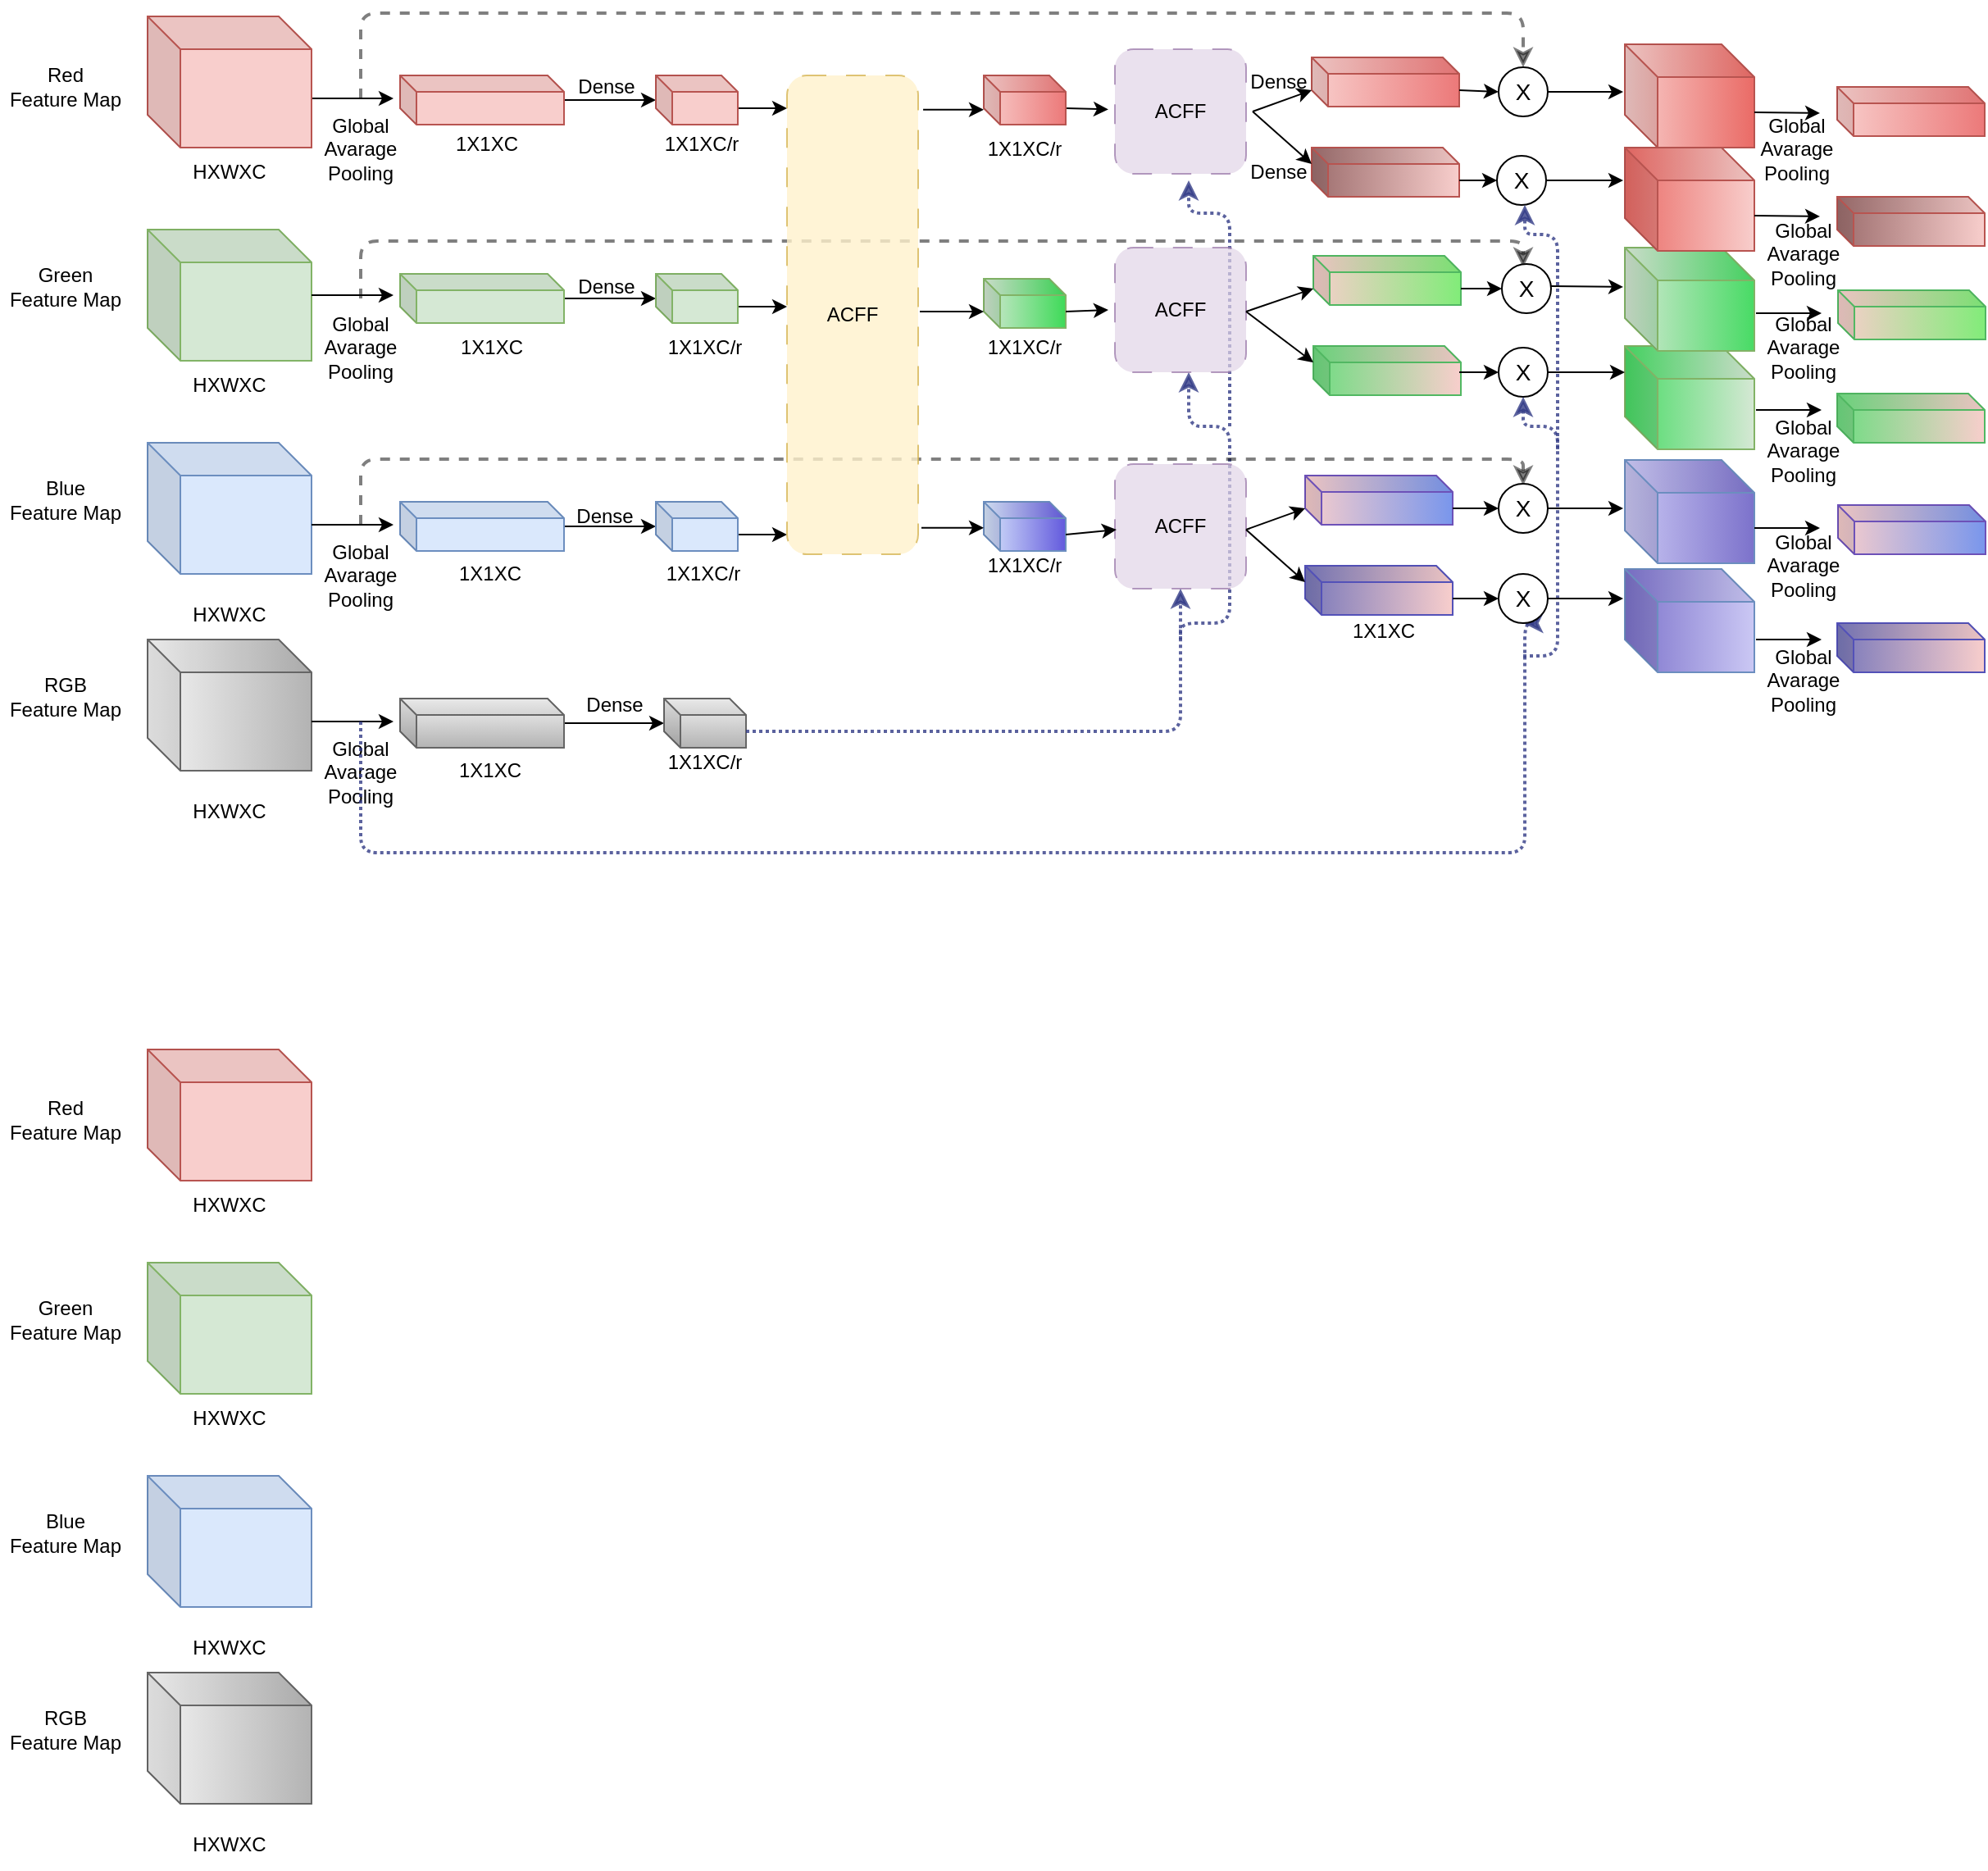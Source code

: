 <mxfile version="21.0.8" type="github">
  <diagram name="第 1 页" id="zd1IdeoFLhocnZNeY3mb">
    <mxGraphModel dx="1444" dy="772" grid="1" gridSize="10" guides="1" tooltips="1" connect="1" arrows="1" fold="1" page="1" pageScale="1" pageWidth="827" pageHeight="1169" math="0" shadow="0">
      <root>
        <mxCell id="0" />
        <mxCell id="1" parent="0" />
        <mxCell id="-HG8dhcyZj5N5Cw7C6Wl-196" value="" style="shape=cube;whiteSpace=wrap;html=1;boundedLbl=1;backgroundOutline=1;darkOpacity=0.05;darkOpacity2=0.1;fillColor=#cbc8f4;strokeColor=#6c8ebf;gradientDirection=west;gradientColor=#7c72cb;" parent="1" vertex="1">
          <mxGeometry x="1021" y="937" width="79" height="63" as="geometry" />
        </mxCell>
        <mxCell id="-HG8dhcyZj5N5Cw7C6Wl-195" value="" style="shape=cube;whiteSpace=wrap;html=1;boundedLbl=1;backgroundOutline=1;darkOpacity=0.05;darkOpacity2=0.1;fillColor=#d5e8d4;strokeColor=#82b366;gradientDirection=west;gradientColor=#48db65;" parent="1" vertex="1">
          <mxGeometry x="1021" y="801" width="79" height="63" as="geometry" />
        </mxCell>
        <mxCell id="-HG8dhcyZj5N5Cw7C6Wl-172" style="edgeStyle=orthogonalEdgeStyle;rounded=1;orthogonalLoop=1;jettySize=auto;html=1;elbow=vertical;endSize=6;strokeWidth=2;opacity=80;strokeColor=#323b86;entryX=0.5;entryY=1;entryDx=0;entryDy=0;dashed=1;dashPattern=1 1;" parent="1" edge="1">
          <mxGeometry relative="1" as="geometry">
            <mxPoint x="755" y="817" as="targetPoint" />
            <mxPoint x="750" y="980" as="sourcePoint" />
            <Array as="points">
              <mxPoint x="750" y="970" />
              <mxPoint x="780" y="970" />
              <mxPoint x="780" y="850" />
              <mxPoint x="755" y="850" />
            </Array>
          </mxGeometry>
        </mxCell>
        <mxCell id="-HG8dhcyZj5N5Cw7C6Wl-174" style="edgeStyle=orthogonalEdgeStyle;rounded=1;orthogonalLoop=1;jettySize=auto;html=1;elbow=vertical;endSize=6;strokeWidth=2;opacity=80;strokeColor=#323b86;dashed=1;dashPattern=1 1;" parent="1" edge="1">
          <mxGeometry relative="1" as="geometry">
            <mxPoint x="755" y="700" as="targetPoint" />
            <mxPoint x="780" y="850" as="sourcePoint" />
            <Array as="points">
              <mxPoint x="780" y="720" />
              <mxPoint x="755" y="720" />
            </Array>
          </mxGeometry>
        </mxCell>
        <mxCell id="-HG8dhcyZj5N5Cw7C6Wl-157" style="edgeStyle=orthogonalEdgeStyle;rounded=1;orthogonalLoop=1;jettySize=auto;html=1;elbow=vertical;entryX=0.5;entryY=0;entryDx=0;entryDy=0;dashed=1;endSize=6;strokeWidth=2;opacity=50;" parent="1" edge="1">
          <mxGeometry relative="1" as="geometry">
            <mxPoint x="959" y="886" as="targetPoint" />
            <mxPoint x="250" y="910" as="sourcePoint" />
            <Array as="points">
              <mxPoint x="250" y="870" />
              <mxPoint x="959" y="870" />
            </Array>
          </mxGeometry>
        </mxCell>
        <mxCell id="-HG8dhcyZj5N5Cw7C6Wl-156" style="edgeStyle=orthogonalEdgeStyle;rounded=1;orthogonalLoop=1;jettySize=auto;html=1;elbow=vertical;entryX=0.5;entryY=0;entryDx=0;entryDy=0;dashed=1;endSize=6;strokeWidth=2;opacity=50;" parent="1" edge="1">
          <mxGeometry relative="1" as="geometry">
            <mxPoint x="959" y="753" as="targetPoint" />
            <mxPoint x="250" y="772" as="sourcePoint" />
            <Array as="points">
              <mxPoint x="250" y="737" />
              <mxPoint x="959" y="737" />
            </Array>
          </mxGeometry>
        </mxCell>
        <mxCell id="-HG8dhcyZj5N5Cw7C6Wl-21" style="edgeStyle=orthogonalEdgeStyle;rounded=0;orthogonalLoop=1;jettySize=auto;html=1;exitX=0;exitY=0;exitDx=100;exitDy=50;exitPerimeter=0;" parent="1" source="-HG8dhcyZj5N5Cw7C6Wl-18" edge="1">
          <mxGeometry relative="1" as="geometry">
            <mxPoint x="270" y="650" as="targetPoint" />
          </mxGeometry>
        </mxCell>
        <mxCell id="-HG8dhcyZj5N5Cw7C6Wl-18" value="" style="shape=cube;whiteSpace=wrap;html=1;boundedLbl=1;backgroundOutline=1;darkOpacity=0.05;darkOpacity2=0.1;fillColor=#f8cecc;strokeColor=#b85450;" parent="1" vertex="1">
          <mxGeometry x="120" y="600" width="100" height="80" as="geometry" />
        </mxCell>
        <mxCell id="-HG8dhcyZj5N5Cw7C6Wl-19" value="" style="shape=cube;whiteSpace=wrap;html=1;boundedLbl=1;backgroundOutline=1;darkOpacity=0.05;darkOpacity2=0.1;fillColor=#d5e8d4;strokeColor=#82b366;" parent="1" vertex="1">
          <mxGeometry x="120" y="730" width="100" height="80" as="geometry" />
        </mxCell>
        <mxCell id="-HG8dhcyZj5N5Cw7C6Wl-20" value="" style="shape=cube;whiteSpace=wrap;html=1;boundedLbl=1;backgroundOutline=1;darkOpacity=0.05;darkOpacity2=0.1;fillColor=#dae8fc;strokeColor=#6c8ebf;" parent="1" vertex="1">
          <mxGeometry x="120" y="860" width="100" height="80" as="geometry" />
        </mxCell>
        <mxCell id="-HG8dhcyZj5N5Cw7C6Wl-23" style="edgeStyle=orthogonalEdgeStyle;rounded=0;orthogonalLoop=1;jettySize=auto;html=1;" parent="1" source="-HG8dhcyZj5N5Cw7C6Wl-19" edge="1">
          <mxGeometry relative="1" as="geometry">
            <mxPoint x="270" y="770" as="targetPoint" />
            <mxPoint x="230" y="660" as="sourcePoint" />
          </mxGeometry>
        </mxCell>
        <mxCell id="-HG8dhcyZj5N5Cw7C6Wl-24" style="edgeStyle=orthogonalEdgeStyle;rounded=0;orthogonalLoop=1;jettySize=auto;html=1;exitX=0;exitY=0;exitDx=100;exitDy=50;exitPerimeter=0;" parent="1" source="-HG8dhcyZj5N5Cw7C6Wl-20" edge="1">
          <mxGeometry relative="1" as="geometry">
            <mxPoint x="270" y="910" as="targetPoint" />
            <mxPoint x="230" y="780" as="sourcePoint" />
          </mxGeometry>
        </mxCell>
        <mxCell id="-HG8dhcyZj5N5Cw7C6Wl-29" value="" style="edgeStyle=orthogonalEdgeStyle;rounded=0;orthogonalLoop=1;jettySize=auto;html=1;" parent="1" source="-HG8dhcyZj5N5Cw7C6Wl-25" target="-HG8dhcyZj5N5Cw7C6Wl-28" edge="1">
          <mxGeometry relative="1" as="geometry" />
        </mxCell>
        <mxCell id="-HG8dhcyZj5N5Cw7C6Wl-25" value="" style="shape=cube;whiteSpace=wrap;html=1;boundedLbl=1;backgroundOutline=1;darkOpacity=0.05;darkOpacity2=0.1;fillColor=#f8cecc;strokeColor=#b85450;size=10;" parent="1" vertex="1">
          <mxGeometry x="274" y="636" width="100" height="30" as="geometry" />
        </mxCell>
        <mxCell id="-HG8dhcyZj5N5Cw7C6Wl-31" value="" style="edgeStyle=orthogonalEdgeStyle;rounded=0;orthogonalLoop=1;jettySize=auto;html=1;" parent="1" source="-HG8dhcyZj5N5Cw7C6Wl-26" target="-HG8dhcyZj5N5Cw7C6Wl-30" edge="1">
          <mxGeometry relative="1" as="geometry" />
        </mxCell>
        <mxCell id="-HG8dhcyZj5N5Cw7C6Wl-26" value="" style="shape=cube;whiteSpace=wrap;html=1;boundedLbl=1;backgroundOutline=1;darkOpacity=0.05;darkOpacity2=0.1;fillColor=#d5e8d4;strokeColor=#82b366;size=10;" parent="1" vertex="1">
          <mxGeometry x="274" y="757" width="100" height="30" as="geometry" />
        </mxCell>
        <mxCell id="-HG8dhcyZj5N5Cw7C6Wl-33" value="" style="edgeStyle=orthogonalEdgeStyle;rounded=0;orthogonalLoop=1;jettySize=auto;html=1;" parent="1" source="-HG8dhcyZj5N5Cw7C6Wl-27" target="-HG8dhcyZj5N5Cw7C6Wl-32" edge="1">
          <mxGeometry relative="1" as="geometry" />
        </mxCell>
        <mxCell id="-HG8dhcyZj5N5Cw7C6Wl-27" value="" style="shape=cube;whiteSpace=wrap;html=1;boundedLbl=1;backgroundOutline=1;darkOpacity=0.05;darkOpacity2=0.1;fillColor=#dae8fc;strokeColor=#6c8ebf;size=10;" parent="1" vertex="1">
          <mxGeometry x="274" y="896" width="100" height="30" as="geometry" />
        </mxCell>
        <mxCell id="-HG8dhcyZj5N5Cw7C6Wl-50" style="edgeStyle=orthogonalEdgeStyle;rounded=0;orthogonalLoop=1;jettySize=auto;html=1;exitX=0;exitY=0;exitDx=50;exitDy=20;exitPerimeter=0;" parent="1" source="-HG8dhcyZj5N5Cw7C6Wl-28" edge="1">
          <mxGeometry relative="1" as="geometry">
            <mxPoint x="510" y="656" as="targetPoint" />
          </mxGeometry>
        </mxCell>
        <mxCell id="-HG8dhcyZj5N5Cw7C6Wl-28" value="" style="shape=cube;whiteSpace=wrap;html=1;boundedLbl=1;backgroundOutline=1;darkOpacity=0.05;darkOpacity2=0.1;fillColor=#f8cecc;strokeColor=#b85450;size=10;" parent="1" vertex="1">
          <mxGeometry x="430" y="636" width="50" height="30" as="geometry" />
        </mxCell>
        <mxCell id="-HG8dhcyZj5N5Cw7C6Wl-51" style="edgeStyle=orthogonalEdgeStyle;rounded=0;orthogonalLoop=1;jettySize=auto;html=1;exitX=0;exitY=0;exitDx=50;exitDy=20;exitPerimeter=0;" parent="1" source="-HG8dhcyZj5N5Cw7C6Wl-30" edge="1">
          <mxGeometry relative="1" as="geometry">
            <mxPoint x="510" y="777" as="targetPoint" />
          </mxGeometry>
        </mxCell>
        <mxCell id="-HG8dhcyZj5N5Cw7C6Wl-30" value="" style="shape=cube;whiteSpace=wrap;html=1;boundedLbl=1;backgroundOutline=1;darkOpacity=0.05;darkOpacity2=0.1;fillColor=#d5e8d4;strokeColor=#82b366;size=10;" parent="1" vertex="1">
          <mxGeometry x="430" y="757" width="50" height="30" as="geometry" />
        </mxCell>
        <mxCell id="-HG8dhcyZj5N5Cw7C6Wl-54" style="edgeStyle=orthogonalEdgeStyle;rounded=0;orthogonalLoop=1;jettySize=auto;html=1;exitX=0;exitY=0;exitDx=50;exitDy=20;exitPerimeter=0;" parent="1" source="-HG8dhcyZj5N5Cw7C6Wl-32" edge="1">
          <mxGeometry relative="1" as="geometry">
            <mxPoint x="510" y="916" as="targetPoint" />
          </mxGeometry>
        </mxCell>
        <mxCell id="-HG8dhcyZj5N5Cw7C6Wl-32" value="" style="shape=cube;whiteSpace=wrap;html=1;boundedLbl=1;backgroundOutline=1;darkOpacity=0.05;darkOpacity2=0.1;fillColor=#dae8fc;strokeColor=#6c8ebf;size=10;" parent="1" vertex="1">
          <mxGeometry x="430" y="896" width="50" height="30" as="geometry" />
        </mxCell>
        <mxCell id="-HG8dhcyZj5N5Cw7C6Wl-34" value="Dense" style="text;strokeColor=none;align=center;fillColor=none;html=1;verticalAlign=middle;whiteSpace=wrap;rounded=0;" parent="1" vertex="1">
          <mxGeometry x="370" y="628" width="60" height="30" as="geometry" />
        </mxCell>
        <mxCell id="-HG8dhcyZj5N5Cw7C6Wl-35" value="Dense" style="text;strokeColor=none;align=center;fillColor=none;html=1;verticalAlign=middle;whiteSpace=wrap;rounded=0;" parent="1" vertex="1">
          <mxGeometry x="370" y="750" width="60" height="30" as="geometry" />
        </mxCell>
        <mxCell id="-HG8dhcyZj5N5Cw7C6Wl-36" value="Dense" style="text;strokeColor=none;align=center;fillColor=none;html=1;verticalAlign=middle;whiteSpace=wrap;rounded=0;" parent="1" vertex="1">
          <mxGeometry x="369" y="890" width="60" height="30" as="geometry" />
        </mxCell>
        <mxCell id="-HG8dhcyZj5N5Cw7C6Wl-37" value="Global Avarage&lt;br&gt;Pooling" style="text;strokeColor=none;align=center;fillColor=none;html=1;verticalAlign=middle;whiteSpace=wrap;rounded=0;" parent="1" vertex="1">
          <mxGeometry x="220" y="926" width="60" height="30" as="geometry" />
        </mxCell>
        <mxCell id="-HG8dhcyZj5N5Cw7C6Wl-38" value="Global Avarage&lt;br&gt;Pooling" style="text;strokeColor=none;align=center;fillColor=none;html=1;verticalAlign=middle;whiteSpace=wrap;rounded=0;" parent="1" vertex="1">
          <mxGeometry x="220" y="787" width="60" height="30" as="geometry" />
        </mxCell>
        <mxCell id="-HG8dhcyZj5N5Cw7C6Wl-39" value="Global Avarage&lt;br&gt;Pooling" style="text;strokeColor=none;align=center;fillColor=none;html=1;verticalAlign=middle;whiteSpace=wrap;rounded=0;" parent="1" vertex="1">
          <mxGeometry x="220" y="666" width="60" height="30" as="geometry" />
        </mxCell>
        <mxCell id="-HG8dhcyZj5N5Cw7C6Wl-40" value="HXWXC" style="text;strokeColor=none;align=center;fillColor=none;html=1;verticalAlign=middle;whiteSpace=wrap;rounded=0;" parent="1" vertex="1">
          <mxGeometry x="140" y="950" width="60" height="30" as="geometry" />
        </mxCell>
        <mxCell id="-HG8dhcyZj5N5Cw7C6Wl-41" value="HXWXC" style="text;strokeColor=none;align=center;fillColor=none;html=1;verticalAlign=middle;whiteSpace=wrap;rounded=0;" parent="1" vertex="1">
          <mxGeometry x="140" y="810" width="60" height="30" as="geometry" />
        </mxCell>
        <mxCell id="-HG8dhcyZj5N5Cw7C6Wl-42" value="HXWXC" style="text;strokeColor=none;align=center;fillColor=none;html=1;verticalAlign=middle;whiteSpace=wrap;rounded=0;" parent="1" vertex="1">
          <mxGeometry x="140" y="680" width="60" height="30" as="geometry" />
        </mxCell>
        <mxCell id="-HG8dhcyZj5N5Cw7C6Wl-43" value="1X1XC" style="text;strokeColor=none;align=center;fillColor=none;html=1;verticalAlign=middle;whiteSpace=wrap;rounded=0;" parent="1" vertex="1">
          <mxGeometry x="299" y="925" width="60" height="30" as="geometry" />
        </mxCell>
        <mxCell id="-HG8dhcyZj5N5Cw7C6Wl-44" value="1X1XC" style="text;strokeColor=none;align=center;fillColor=none;html=1;verticalAlign=middle;whiteSpace=wrap;rounded=0;" parent="1" vertex="1">
          <mxGeometry x="297" y="663" width="60" height="30" as="geometry" />
        </mxCell>
        <mxCell id="-HG8dhcyZj5N5Cw7C6Wl-45" value="1X1XC" style="text;strokeColor=none;align=center;fillColor=none;html=1;verticalAlign=middle;whiteSpace=wrap;rounded=0;" parent="1" vertex="1">
          <mxGeometry x="300" y="787" width="60" height="30" as="geometry" />
        </mxCell>
        <mxCell id="-HG8dhcyZj5N5Cw7C6Wl-46" value="1X1XC/r" style="text;strokeColor=none;align=center;fillColor=none;html=1;verticalAlign=middle;whiteSpace=wrap;rounded=0;" parent="1" vertex="1">
          <mxGeometry x="428" y="663" width="60" height="30" as="geometry" />
        </mxCell>
        <mxCell id="-HG8dhcyZj5N5Cw7C6Wl-47" value="1X1XC/r" style="text;strokeColor=none;align=center;fillColor=none;html=1;verticalAlign=middle;whiteSpace=wrap;rounded=0;" parent="1" vertex="1">
          <mxGeometry x="429" y="925" width="60" height="30" as="geometry" />
        </mxCell>
        <mxCell id="-HG8dhcyZj5N5Cw7C6Wl-48" value="1X1XC/r" style="text;strokeColor=none;align=center;fillColor=none;html=1;verticalAlign=middle;whiteSpace=wrap;rounded=0;" parent="1" vertex="1">
          <mxGeometry x="430" y="787" width="60" height="30" as="geometry" />
        </mxCell>
        <mxCell id="-HG8dhcyZj5N5Cw7C6Wl-55" value="ACFF" style="rounded=1;whiteSpace=wrap;html=1;dashed=1;dashPattern=12 12;fillColor=#fff2cc;strokeColor=#d6b656;strokeWidth=1;perimeterSpacing=4;opacity=80;" parent="1" vertex="1">
          <mxGeometry x="510" y="636" width="80" height="292" as="geometry" />
        </mxCell>
        <mxCell id="-HG8dhcyZj5N5Cw7C6Wl-56" value="" style="shape=cube;whiteSpace=wrap;html=1;boundedLbl=1;backgroundOutline=1;darkOpacity=0.05;darkOpacity2=0.1;gradientDirection=east;fillColor=#f5f5f5;strokeColor=#666666;gradientColor=#b3b3b3;" parent="1" vertex="1">
          <mxGeometry x="120" y="980" width="100" height="80" as="geometry" />
        </mxCell>
        <mxCell id="-HG8dhcyZj5N5Cw7C6Wl-57" style="edgeStyle=orthogonalEdgeStyle;rounded=0;orthogonalLoop=1;jettySize=auto;html=1;exitX=0;exitY=0;exitDx=100;exitDy=50;exitPerimeter=0;" parent="1" source="-HG8dhcyZj5N5Cw7C6Wl-56" edge="1">
          <mxGeometry relative="1" as="geometry">
            <mxPoint x="270" y="1030" as="targetPoint" />
            <mxPoint x="230" y="900" as="sourcePoint" />
          </mxGeometry>
        </mxCell>
        <mxCell id="-HG8dhcyZj5N5Cw7C6Wl-58" value="" style="edgeStyle=orthogonalEdgeStyle;rounded=0;orthogonalLoop=1;jettySize=auto;html=1;" parent="1" source="-HG8dhcyZj5N5Cw7C6Wl-59" target="-HG8dhcyZj5N5Cw7C6Wl-61" edge="1">
          <mxGeometry relative="1" as="geometry" />
        </mxCell>
        <mxCell id="-HG8dhcyZj5N5Cw7C6Wl-59" value="" style="shape=cube;whiteSpace=wrap;html=1;boundedLbl=1;backgroundOutline=1;darkOpacity=0.05;darkOpacity2=0.1;fillColor=#f5f5f5;strokeColor=#666666;size=10;gradientColor=#b3b3b3;" parent="1" vertex="1">
          <mxGeometry x="274" y="1016" width="100" height="30" as="geometry" />
        </mxCell>
        <mxCell id="-HG8dhcyZj5N5Cw7C6Wl-61" value="" style="shape=cube;whiteSpace=wrap;html=1;boundedLbl=1;backgroundOutline=1;darkOpacity=0.05;darkOpacity2=0.1;fillColor=#f5f5f5;strokeColor=#666666;size=10;gradientColor=#b3b3b3;" parent="1" vertex="1">
          <mxGeometry x="435" y="1016" width="50" height="30" as="geometry" />
        </mxCell>
        <mxCell id="-HG8dhcyZj5N5Cw7C6Wl-62" value="Dense" style="text;strokeColor=none;align=center;fillColor=none;html=1;verticalAlign=middle;whiteSpace=wrap;rounded=0;" parent="1" vertex="1">
          <mxGeometry x="375" y="1005" width="60" height="30" as="geometry" />
        </mxCell>
        <mxCell id="-HG8dhcyZj5N5Cw7C6Wl-63" value="Global Avarage&lt;br&gt;Pooling" style="text;strokeColor=none;align=center;fillColor=none;html=1;verticalAlign=middle;whiteSpace=wrap;rounded=0;" parent="1" vertex="1">
          <mxGeometry x="220" y="1046" width="60" height="30" as="geometry" />
        </mxCell>
        <mxCell id="-HG8dhcyZj5N5Cw7C6Wl-64" value="HXWXC" style="text;strokeColor=none;align=center;fillColor=none;html=1;verticalAlign=middle;whiteSpace=wrap;rounded=0;" parent="1" vertex="1">
          <mxGeometry x="140" y="1070" width="60" height="30" as="geometry" />
        </mxCell>
        <mxCell id="-HG8dhcyZj5N5Cw7C6Wl-65" value="1X1XC" style="text;strokeColor=none;align=center;fillColor=none;html=1;verticalAlign=middle;whiteSpace=wrap;rounded=0;" parent="1" vertex="1">
          <mxGeometry x="299" y="1045" width="60" height="30" as="geometry" />
        </mxCell>
        <mxCell id="-HG8dhcyZj5N5Cw7C6Wl-66" value="1X1XC/r" style="text;strokeColor=none;align=center;fillColor=none;html=1;verticalAlign=middle;whiteSpace=wrap;rounded=0;" parent="1" vertex="1">
          <mxGeometry x="430" y="1040" width="60" height="30" as="geometry" />
        </mxCell>
        <mxCell id="-HG8dhcyZj5N5Cw7C6Wl-71" value="Red&lt;br&gt;Feature Map" style="text;strokeColor=none;align=center;fillColor=none;html=1;verticalAlign=middle;whiteSpace=wrap;rounded=0;" parent="1" vertex="1">
          <mxGeometry x="30" y="628" width="80" height="30" as="geometry" />
        </mxCell>
        <mxCell id="-HG8dhcyZj5N5Cw7C6Wl-72" value="Green&lt;br&gt;Feature Map" style="text;strokeColor=none;align=center;fillColor=none;html=1;verticalAlign=middle;whiteSpace=wrap;rounded=0;" parent="1" vertex="1">
          <mxGeometry x="30" y="750" width="80" height="30" as="geometry" />
        </mxCell>
        <mxCell id="-HG8dhcyZj5N5Cw7C6Wl-73" value="Blue&lt;br&gt;Feature Map" style="text;strokeColor=none;align=center;fillColor=none;html=1;verticalAlign=middle;whiteSpace=wrap;rounded=0;" parent="1" vertex="1">
          <mxGeometry x="30" y="880" width="80" height="30" as="geometry" />
        </mxCell>
        <mxCell id="-HG8dhcyZj5N5Cw7C6Wl-74" value="RGB&lt;br&gt;Feature Map" style="text;strokeColor=none;align=center;fillColor=none;html=1;verticalAlign=middle;whiteSpace=wrap;rounded=0;" parent="1" vertex="1">
          <mxGeometry x="30" y="1000" width="80" height="30" as="geometry" />
        </mxCell>
        <mxCell id="-HG8dhcyZj5N5Cw7C6Wl-104" style="edgeStyle=none;rounded=0;orthogonalLoop=1;jettySize=auto;html=1;exitX=0;exitY=0;exitDx=50;exitDy=20;exitPerimeter=0;" parent="1" source="-HG8dhcyZj5N5Cw7C6Wl-75" target="-HG8dhcyZj5N5Cw7C6Wl-88" edge="1">
          <mxGeometry relative="1" as="geometry" />
        </mxCell>
        <mxCell id="-HG8dhcyZj5N5Cw7C6Wl-75" value="" style="shape=cube;whiteSpace=wrap;html=1;boundedLbl=1;backgroundOutline=1;darkOpacity=0.05;darkOpacity2=0.1;fillColor=#f8cecc;strokeColor=#b85450;size=10;gradientColor=#ec7979;gradientDirection=east;" parent="1" vertex="1">
          <mxGeometry x="630" y="636" width="50" height="30" as="geometry" />
        </mxCell>
        <mxCell id="-HG8dhcyZj5N5Cw7C6Wl-78" value="" style="shape=cube;whiteSpace=wrap;html=1;boundedLbl=1;backgroundOutline=1;darkOpacity=0.05;darkOpacity2=0.1;fillColor=#d5e8d4;strokeColor=#82b366;size=10;gradientColor=#3eda58;gradientDirection=east;" parent="1" vertex="1">
          <mxGeometry x="630" y="760" width="50" height="30" as="geometry" />
        </mxCell>
        <mxCell id="-HG8dhcyZj5N5Cw7C6Wl-79" value="" style="shape=cube;whiteSpace=wrap;html=1;boundedLbl=1;backgroundOutline=1;darkOpacity=0.05;darkOpacity2=0.1;fillColor=#dae8fc;strokeColor=#6c8ebf;size=10;gradientColor=#635add;gradientDirection=east;" parent="1" vertex="1">
          <mxGeometry x="630" y="896" width="50" height="30" as="geometry" />
        </mxCell>
        <mxCell id="-HG8dhcyZj5N5Cw7C6Wl-81" style="edgeStyle=orthogonalEdgeStyle;rounded=0;orthogonalLoop=1;jettySize=auto;html=1;exitX=0.977;exitY=0.933;exitDx=0;exitDy=0;exitPerimeter=0;entryX=0;entryY=0.5;entryDx=0;entryDy=0;entryPerimeter=0;" parent="1" source="-HG8dhcyZj5N5Cw7C6Wl-55" target="-HG8dhcyZj5N5Cw7C6Wl-79" edge="1">
          <mxGeometry relative="1" as="geometry">
            <mxPoint x="520" y="926" as="targetPoint" />
            <mxPoint x="490" y="926" as="sourcePoint" />
          </mxGeometry>
        </mxCell>
        <mxCell id="-HG8dhcyZj5N5Cw7C6Wl-85" style="edgeStyle=orthogonalEdgeStyle;rounded=0;orthogonalLoop=1;jettySize=auto;html=1;exitX=0.989;exitY=0.083;exitDx=0;exitDy=0;exitPerimeter=0;entryX=0;entryY=0;entryDx=0;entryDy=20;entryPerimeter=0;" parent="1" source="-HG8dhcyZj5N5Cw7C6Wl-55" target="-HG8dhcyZj5N5Cw7C6Wl-75" edge="1">
          <mxGeometry relative="1" as="geometry">
            <mxPoint x="630" y="921" as="targetPoint" />
            <mxPoint x="602" y="922" as="sourcePoint" />
          </mxGeometry>
        </mxCell>
        <mxCell id="-HG8dhcyZj5N5Cw7C6Wl-87" value="" style="endArrow=classic;html=1;rounded=0;entryX=0;entryY=0;entryDx=0;entryDy=20;entryPerimeter=0;" parent="1" target="-HG8dhcyZj5N5Cw7C6Wl-78" edge="1">
          <mxGeometry width="50" height="50" relative="1" as="geometry">
            <mxPoint x="591" y="780" as="sourcePoint" />
            <mxPoint x="630" y="766" as="targetPoint" />
          </mxGeometry>
        </mxCell>
        <mxCell id="-HG8dhcyZj5N5Cw7C6Wl-88" value="ACFF" style="rounded=1;whiteSpace=wrap;html=1;dashed=1;dashPattern=12 12;fillColor=#e1d5e7;strokeColor=#9673a6;strokeWidth=1;perimeterSpacing=4;opacity=70;" parent="1" vertex="1">
          <mxGeometry x="710" y="620" width="80" height="76" as="geometry" />
        </mxCell>
        <mxCell id="-HG8dhcyZj5N5Cw7C6Wl-102" value="ACFF" style="rounded=1;whiteSpace=wrap;html=1;dashed=1;dashPattern=12 12;fillColor=#e1d5e7;strokeColor=#9673a6;strokeWidth=1;perimeterSpacing=4;opacity=70;" parent="1" vertex="1">
          <mxGeometry x="710" y="873" width="80" height="76" as="geometry" />
        </mxCell>
        <mxCell id="-HG8dhcyZj5N5Cw7C6Wl-103" value="ACFF" style="rounded=1;whiteSpace=wrap;html=1;dashed=1;dashPattern=12 12;fillColor=#e1d5e7;strokeColor=#9673a6;strokeWidth=1;perimeterSpacing=4;opacity=70;" parent="1" vertex="1">
          <mxGeometry x="710" y="741" width="80" height="76" as="geometry" />
        </mxCell>
        <mxCell id="-HG8dhcyZj5N5Cw7C6Wl-106" style="edgeStyle=none;rounded=0;orthogonalLoop=1;jettySize=auto;html=1;exitX=0;exitY=0;exitDx=50;exitDy=20;exitPerimeter=0;entryX=0;entryY=0.5;entryDx=0;entryDy=0;" parent="1" source="-HG8dhcyZj5N5Cw7C6Wl-78" target="-HG8dhcyZj5N5Cw7C6Wl-103" edge="1">
          <mxGeometry relative="1" as="geometry">
            <mxPoint x="690" y="666" as="sourcePoint" />
            <mxPoint x="716" y="667" as="targetPoint" />
          </mxGeometry>
        </mxCell>
        <mxCell id="-HG8dhcyZj5N5Cw7C6Wl-107" style="edgeStyle=none;rounded=0;orthogonalLoop=1;jettySize=auto;html=1;exitX=0;exitY=0;exitDx=50;exitDy=20;exitPerimeter=0;" parent="1" source="-HG8dhcyZj5N5Cw7C6Wl-79" edge="1">
          <mxGeometry relative="1" as="geometry">
            <mxPoint x="700" y="676" as="sourcePoint" />
            <mxPoint x="711" y="913" as="targetPoint" />
          </mxGeometry>
        </mxCell>
        <mxCell id="-HG8dhcyZj5N5Cw7C6Wl-118" value="" style="shape=cube;whiteSpace=wrap;html=1;boundedLbl=1;backgroundOutline=1;darkOpacity=0.05;darkOpacity2=0.1;fillColor=#f8cecc;strokeColor=#b85450;size=10;gradientColor=#ec7979;gradientDirection=east;" parent="1" vertex="1">
          <mxGeometry x="830" y="625" width="90" height="30" as="geometry" />
        </mxCell>
        <mxCell id="-HG8dhcyZj5N5Cw7C6Wl-119" value="&lt;font style=&quot;font-size: 14px;&quot;&gt;X&lt;/font&gt;" style="ellipse;whiteSpace=wrap;html=1;aspect=fixed;" parent="1" vertex="1">
          <mxGeometry x="944" y="631" width="30" height="30" as="geometry" />
        </mxCell>
        <mxCell id="-HG8dhcyZj5N5Cw7C6Wl-120" value="" style="shape=cube;whiteSpace=wrap;html=1;boundedLbl=1;backgroundOutline=1;darkOpacity=0.05;darkOpacity2=0.1;fillColor=#f8cecc;strokeColor=#b85450;size=10;gradientColor=#9c6d6d;gradientDirection=west;" parent="1" vertex="1">
          <mxGeometry x="830" y="680" width="90" height="30" as="geometry" />
        </mxCell>
        <mxCell id="-HG8dhcyZj5N5Cw7C6Wl-121" value="" style="endArrow=classic;html=1;rounded=0;elbow=vertical;exitX=1;exitY=0.5;exitDx=0;exitDy=0;entryX=0;entryY=0;entryDx=0;entryDy=20;entryPerimeter=0;" parent="1" source="-HG8dhcyZj5N5Cw7C6Wl-88" target="-HG8dhcyZj5N5Cw7C6Wl-118" edge="1">
          <mxGeometry width="50" height="50" relative="1" as="geometry">
            <mxPoint x="950" y="870" as="sourcePoint" />
            <mxPoint x="1000" y="820" as="targetPoint" />
          </mxGeometry>
        </mxCell>
        <mxCell id="-HG8dhcyZj5N5Cw7C6Wl-122" value="" style="endArrow=classic;html=1;rounded=0;elbow=vertical;entryX=0;entryY=0;entryDx=0;entryDy=10;entryPerimeter=0;exitX=1;exitY=0.5;exitDx=0;exitDy=0;" parent="1" source="-HG8dhcyZj5N5Cw7C6Wl-88" target="-HG8dhcyZj5N5Cw7C6Wl-120" edge="1">
          <mxGeometry width="50" height="50" relative="1" as="geometry">
            <mxPoint x="800" y="660" as="sourcePoint" />
            <mxPoint x="840" y="655" as="targetPoint" />
          </mxGeometry>
        </mxCell>
        <mxCell id="-HG8dhcyZj5N5Cw7C6Wl-123" value="1X1XC/r" style="text;strokeColor=none;align=center;fillColor=none;html=1;verticalAlign=middle;whiteSpace=wrap;rounded=0;" parent="1" vertex="1">
          <mxGeometry x="625" y="666" width="60" height="30" as="geometry" />
        </mxCell>
        <mxCell id="-HG8dhcyZj5N5Cw7C6Wl-124" value="1X1XC/r" style="text;strokeColor=none;align=center;fillColor=none;html=1;verticalAlign=middle;whiteSpace=wrap;rounded=0;" parent="1" vertex="1">
          <mxGeometry x="625" y="787" width="60" height="30" as="geometry" />
        </mxCell>
        <mxCell id="-HG8dhcyZj5N5Cw7C6Wl-125" value="1X1XC/r" style="text;strokeColor=none;align=center;fillColor=none;html=1;verticalAlign=middle;whiteSpace=wrap;rounded=0;" parent="1" vertex="1">
          <mxGeometry x="625" y="920" width="60" height="30" as="geometry" />
        </mxCell>
        <mxCell id="-HG8dhcyZj5N5Cw7C6Wl-129" value="Dense" style="text;strokeColor=none;align=center;fillColor=none;html=1;verticalAlign=middle;whiteSpace=wrap;rounded=0;" parent="1" vertex="1">
          <mxGeometry x="780" y="625" width="60" height="30" as="geometry" />
        </mxCell>
        <mxCell id="-HG8dhcyZj5N5Cw7C6Wl-130" value="Dense" style="text;strokeColor=none;align=center;fillColor=none;html=1;verticalAlign=middle;whiteSpace=wrap;rounded=0;" parent="1" vertex="1">
          <mxGeometry x="780" y="680" width="60" height="30" as="geometry" />
        </mxCell>
        <mxCell id="-HG8dhcyZj5N5Cw7C6Wl-131" value="" style="endArrow=classic;html=1;rounded=0;elbow=vertical;exitX=0;exitY=0;exitDx=90;exitDy=20;exitPerimeter=0;entryX=0;entryY=0.5;entryDx=0;entryDy=0;" parent="1" source="-HG8dhcyZj5N5Cw7C6Wl-118" target="-HG8dhcyZj5N5Cw7C6Wl-119" edge="1">
          <mxGeometry width="50" height="50" relative="1" as="geometry">
            <mxPoint x="910" y="850" as="sourcePoint" />
            <mxPoint x="960" y="800" as="targetPoint" />
          </mxGeometry>
        </mxCell>
        <mxCell id="-HG8dhcyZj5N5Cw7C6Wl-132" value="" style="shape=cube;whiteSpace=wrap;html=1;boundedLbl=1;backgroundOutline=1;darkOpacity=0.05;darkOpacity2=0.1;fillColor=#f8cecc;strokeColor=#51b862;size=10;gradientColor=#81ec79;gradientDirection=east;" parent="1" vertex="1">
          <mxGeometry x="831" y="746" width="90" height="30" as="geometry" />
        </mxCell>
        <mxCell id="-HG8dhcyZj5N5Cw7C6Wl-133" value="&lt;font style=&quot;font-size: 14px;&quot;&gt;X&lt;/font&gt;" style="ellipse;whiteSpace=wrap;html=1;aspect=fixed;" parent="1" vertex="1">
          <mxGeometry x="946" y="751" width="30" height="30" as="geometry" />
        </mxCell>
        <mxCell id="-HG8dhcyZj5N5Cw7C6Wl-134" value="" style="shape=cube;whiteSpace=wrap;html=1;boundedLbl=1;backgroundOutline=1;darkOpacity=0.05;darkOpacity2=0.1;fillColor=#f8cecc;strokeColor=#51b862;size=10;gradientColor=#6fdc81;gradientDirection=west;" parent="1" vertex="1">
          <mxGeometry x="831" y="801" width="90" height="30" as="geometry" />
        </mxCell>
        <mxCell id="-HG8dhcyZj5N5Cw7C6Wl-135" value="" style="endArrow=classic;html=1;rounded=0;elbow=vertical;exitX=1;exitY=0.5;exitDx=0;exitDy=0;entryX=0;entryY=0;entryDx=0;entryDy=20;entryPerimeter=0;" parent="1" target="-HG8dhcyZj5N5Cw7C6Wl-132" edge="1">
          <mxGeometry width="50" height="50" relative="1" as="geometry">
            <mxPoint x="790" y="780" as="sourcePoint" />
            <mxPoint x="996" y="942" as="targetPoint" />
          </mxGeometry>
        </mxCell>
        <mxCell id="-HG8dhcyZj5N5Cw7C6Wl-136" value="" style="endArrow=classic;html=1;rounded=0;elbow=vertical;entryX=0;entryY=0;entryDx=0;entryDy=10;entryPerimeter=0;exitX=1;exitY=0.5;exitDx=0;exitDy=0;" parent="1" target="-HG8dhcyZj5N5Cw7C6Wl-134" edge="1">
          <mxGeometry width="50" height="50" relative="1" as="geometry">
            <mxPoint x="790" y="780" as="sourcePoint" />
            <mxPoint x="836" y="777" as="targetPoint" />
          </mxGeometry>
        </mxCell>
        <mxCell id="-HG8dhcyZj5N5Cw7C6Wl-139" value="" style="endArrow=classic;html=1;rounded=0;elbow=vertical;exitX=0;exitY=0;exitDx=90;exitDy=20;exitPerimeter=0;entryX=0;entryY=0.5;entryDx=0;entryDy=0;" parent="1" source="-HG8dhcyZj5N5Cw7C6Wl-132" target="-HG8dhcyZj5N5Cw7C6Wl-133" edge="1">
          <mxGeometry width="50" height="50" relative="1" as="geometry">
            <mxPoint x="906" y="972" as="sourcePoint" />
            <mxPoint x="956" y="922" as="targetPoint" />
          </mxGeometry>
        </mxCell>
        <mxCell id="-HG8dhcyZj5N5Cw7C6Wl-148" value="" style="shape=cube;whiteSpace=wrap;html=1;boundedLbl=1;backgroundOutline=1;darkOpacity=0.05;darkOpacity2=0.1;fillColor=#f8cecc;strokeColor=#6d51b8;size=10;gradientColor=#7996ec;gradientDirection=east;" parent="1" vertex="1">
          <mxGeometry x="826" y="880" width="90" height="30" as="geometry" />
        </mxCell>
        <mxCell id="-HG8dhcyZj5N5Cw7C6Wl-149" value="&lt;font style=&quot;font-size: 14px;&quot;&gt;X&lt;/font&gt;" style="ellipse;whiteSpace=wrap;html=1;aspect=fixed;" parent="1" vertex="1">
          <mxGeometry x="944" y="885" width="30" height="30" as="geometry" />
        </mxCell>
        <mxCell id="-HG8dhcyZj5N5Cw7C6Wl-150" value="" style="shape=cube;whiteSpace=wrap;html=1;boundedLbl=1;backgroundOutline=1;darkOpacity=0.05;darkOpacity2=0.1;fillColor=#f8cecc;strokeColor=#5351b8;size=10;gradientColor=#7978ba;gradientDirection=west;" parent="1" vertex="1">
          <mxGeometry x="826" y="935" width="90" height="30" as="geometry" />
        </mxCell>
        <mxCell id="-HG8dhcyZj5N5Cw7C6Wl-151" value="" style="endArrow=classic;html=1;rounded=0;elbow=vertical;exitX=1;exitY=0.5;exitDx=0;exitDy=0;entryX=0;entryY=0;entryDx=0;entryDy=20;entryPerimeter=0;" parent="1" target="-HG8dhcyZj5N5Cw7C6Wl-148" edge="1">
          <mxGeometry width="50" height="50" relative="1" as="geometry">
            <mxPoint x="790" y="913" as="sourcePoint" />
            <mxPoint x="996" y="1075" as="targetPoint" />
          </mxGeometry>
        </mxCell>
        <mxCell id="-HG8dhcyZj5N5Cw7C6Wl-152" value="" style="endArrow=classic;html=1;rounded=0;elbow=vertical;entryX=0;entryY=0;entryDx=0;entryDy=10;entryPerimeter=0;exitX=1;exitY=0.5;exitDx=0;exitDy=0;" parent="1" target="-HG8dhcyZj5N5Cw7C6Wl-150" edge="1">
          <mxGeometry width="50" height="50" relative="1" as="geometry">
            <mxPoint x="790" y="913" as="sourcePoint" />
            <mxPoint x="836" y="910" as="targetPoint" />
          </mxGeometry>
        </mxCell>
        <mxCell id="-HG8dhcyZj5N5Cw7C6Wl-154" value="1X1XC" style="text;strokeColor=none;align=center;fillColor=none;html=1;verticalAlign=middle;whiteSpace=wrap;rounded=0;" parent="1" vertex="1">
          <mxGeometry x="844" y="960" width="60" height="30" as="geometry" />
        </mxCell>
        <mxCell id="-HG8dhcyZj5N5Cw7C6Wl-155" value="" style="endArrow=classic;html=1;rounded=0;elbow=vertical;exitX=0;exitY=0;exitDx=90;exitDy=20;exitPerimeter=0;entryX=0;entryY=0.5;entryDx=0;entryDy=0;" parent="1" source="-HG8dhcyZj5N5Cw7C6Wl-148" target="-HG8dhcyZj5N5Cw7C6Wl-149" edge="1">
          <mxGeometry width="50" height="50" relative="1" as="geometry">
            <mxPoint x="906" y="1105" as="sourcePoint" />
            <mxPoint x="956" y="1055" as="targetPoint" />
          </mxGeometry>
        </mxCell>
        <mxCell id="-HG8dhcyZj5N5Cw7C6Wl-159" style="edgeStyle=orthogonalEdgeStyle;rounded=1;orthogonalLoop=1;jettySize=auto;html=1;elbow=vertical;entryX=0.5;entryY=0;entryDx=0;entryDy=0;dashed=1;endSize=6;strokeWidth=2;opacity=50;" parent="1" edge="1">
          <mxGeometry relative="1" as="geometry">
            <mxPoint x="959" y="631" as="targetPoint" />
            <mxPoint x="250" y="650" as="sourcePoint" />
            <Array as="points">
              <mxPoint x="250" y="598" />
              <mxPoint x="959" y="598" />
            </Array>
          </mxGeometry>
        </mxCell>
        <mxCell id="-HG8dhcyZj5N5Cw7C6Wl-160" style="edgeStyle=orthogonalEdgeStyle;rounded=1;orthogonalLoop=1;jettySize=auto;html=1;elbow=vertical;endSize=6;strokeWidth=2;opacity=80;entryX=0.5;entryY=1;entryDx=0;entryDy=0;strokeColor=#323b86;dashed=1;dashPattern=1 1;" parent="1" target="-HG8dhcyZj5N5Cw7C6Wl-163" edge="1">
          <mxGeometry relative="1" as="geometry">
            <mxPoint x="960" y="1010" as="targetPoint" />
            <mxPoint x="250" y="1030" as="sourcePoint" />
            <Array as="points">
              <mxPoint x="250" y="1110" />
              <mxPoint x="960" y="1110" />
            </Array>
          </mxGeometry>
        </mxCell>
        <mxCell id="-HG8dhcyZj5N5Cw7C6Wl-161" value="&lt;font style=&quot;font-size: 14px;&quot;&gt;X&lt;/font&gt;" style="ellipse;whiteSpace=wrap;html=1;aspect=fixed;" parent="1" vertex="1">
          <mxGeometry x="943" y="685" width="30" height="30" as="geometry" />
        </mxCell>
        <mxCell id="-HG8dhcyZj5N5Cw7C6Wl-162" value="&lt;font style=&quot;font-size: 14px;&quot;&gt;X&lt;/font&gt;" style="ellipse;whiteSpace=wrap;html=1;aspect=fixed;" parent="1" vertex="1">
          <mxGeometry x="944" y="802" width="30" height="30" as="geometry" />
        </mxCell>
        <mxCell id="-HG8dhcyZj5N5Cw7C6Wl-163" value="&lt;font style=&quot;font-size: 14px;&quot;&gt;X&lt;/font&gt;" style="ellipse;whiteSpace=wrap;html=1;aspect=fixed;" parent="1" vertex="1">
          <mxGeometry x="944" y="940" width="30" height="30" as="geometry" />
        </mxCell>
        <mxCell id="-HG8dhcyZj5N5Cw7C6Wl-164" value="" style="endArrow=classic;html=1;rounded=0;elbow=vertical;exitX=0;exitY=0;exitDx=90;exitDy=20;exitPerimeter=0;entryX=0;entryY=0.5;entryDx=0;entryDy=0;" parent="1" source="-HG8dhcyZj5N5Cw7C6Wl-120" target="-HG8dhcyZj5N5Cw7C6Wl-161" edge="1">
          <mxGeometry width="50" height="50" relative="1" as="geometry">
            <mxPoint x="926" y="910" as="sourcePoint" />
            <mxPoint x="954" y="910" as="targetPoint" />
          </mxGeometry>
        </mxCell>
        <mxCell id="-HG8dhcyZj5N5Cw7C6Wl-165" value="" style="endArrow=classic;html=1;rounded=0;elbow=vertical;entryX=0;entryY=0.5;entryDx=0;entryDy=0;" parent="1" edge="1">
          <mxGeometry width="50" height="50" relative="1" as="geometry">
            <mxPoint x="920" y="817" as="sourcePoint" />
            <mxPoint x="944" y="817" as="targetPoint" />
          </mxGeometry>
        </mxCell>
        <mxCell id="-HG8dhcyZj5N5Cw7C6Wl-166" value="" style="endArrow=classic;html=1;rounded=0;elbow=vertical;exitX=0;exitY=0;exitDx=90;exitDy=20;exitPerimeter=0;entryX=0;entryY=0.5;entryDx=0;entryDy=0;" parent="1" source="-HG8dhcyZj5N5Cw7C6Wl-150" target="-HG8dhcyZj5N5Cw7C6Wl-163" edge="1">
          <mxGeometry width="50" height="50" relative="1" as="geometry">
            <mxPoint x="946" y="930" as="sourcePoint" />
            <mxPoint x="974" y="930" as="targetPoint" />
          </mxGeometry>
        </mxCell>
        <mxCell id="-HG8dhcyZj5N5Cw7C6Wl-168" style="edgeStyle=orthogonalEdgeStyle;rounded=1;orthogonalLoop=1;jettySize=auto;html=1;elbow=vertical;endSize=6;strokeWidth=2;opacity=80;strokeColor=#323b86;entryX=0.5;entryY=1;entryDx=0;entryDy=0;dashed=1;dashPattern=1 1;" parent="1" target="-HG8dhcyZj5N5Cw7C6Wl-162" edge="1">
          <mxGeometry relative="1" as="geometry">
            <mxPoint x="1160" y="960" as="targetPoint" />
            <mxPoint x="959" y="990" as="sourcePoint" />
            <Array as="points">
              <mxPoint x="959" y="990" />
              <mxPoint x="980" y="990" />
              <mxPoint x="980" y="850" />
              <mxPoint x="959" y="850" />
            </Array>
          </mxGeometry>
        </mxCell>
        <mxCell id="-HG8dhcyZj5N5Cw7C6Wl-169" style="edgeStyle=orthogonalEdgeStyle;rounded=1;orthogonalLoop=1;jettySize=auto;html=1;elbow=vertical;endSize=6;strokeWidth=2;opacity=80;strokeColor=#323b86;entryX=0.5;entryY=1;entryDx=0;entryDy=0;dashed=1;dashPattern=1 1;" parent="1" edge="1">
          <mxGeometry relative="1" as="geometry">
            <mxPoint x="960" y="715" as="targetPoint" />
            <mxPoint x="980" y="864" as="sourcePoint" />
            <Array as="points">
              <mxPoint x="980" y="733" />
              <mxPoint x="960" y="733" />
            </Array>
          </mxGeometry>
        </mxCell>
        <mxCell id="-HG8dhcyZj5N5Cw7C6Wl-171" style="edgeStyle=orthogonalEdgeStyle;rounded=1;orthogonalLoop=1;jettySize=auto;html=1;elbow=vertical;endSize=6;strokeWidth=2;opacity=80;strokeColor=#323b86;entryX=0.5;entryY=1;entryDx=0;entryDy=0;dashed=1;dashPattern=1 1;exitX=0;exitY=0;exitDx=50;exitDy=20;exitPerimeter=0;" parent="1" source="-HG8dhcyZj5N5Cw7C6Wl-61" edge="1">
          <mxGeometry relative="1" as="geometry">
            <mxPoint x="750" y="949" as="targetPoint" />
            <mxPoint x="750" y="1107" as="sourcePoint" />
            <Array as="points">
              <mxPoint x="750" y="1036" />
            </Array>
          </mxGeometry>
        </mxCell>
        <mxCell id="-HG8dhcyZj5N5Cw7C6Wl-175" value="" style="endArrow=classic;html=1;rounded=0;elbow=vertical;exitX=1;exitY=0.5;exitDx=0;exitDy=0;" parent="1" source="-HG8dhcyZj5N5Cw7C6Wl-119" edge="1">
          <mxGeometry width="50" height="50" relative="1" as="geometry">
            <mxPoint x="1110" y="780" as="sourcePoint" />
            <mxPoint x="1020" y="646" as="targetPoint" />
          </mxGeometry>
        </mxCell>
        <mxCell id="-HG8dhcyZj5N5Cw7C6Wl-177" value="" style="endArrow=classic;html=1;rounded=0;elbow=vertical;exitX=1;exitY=0.5;exitDx=0;exitDy=0;" parent="1" source="-HG8dhcyZj5N5Cw7C6Wl-161" edge="1">
          <mxGeometry width="50" height="50" relative="1" as="geometry">
            <mxPoint x="1040" y="820" as="sourcePoint" />
            <mxPoint x="1020" y="700" as="targetPoint" />
          </mxGeometry>
        </mxCell>
        <mxCell id="-HG8dhcyZj5N5Cw7C6Wl-178" value="" style="endArrow=classic;html=1;rounded=0;elbow=vertical;" parent="1" edge="1">
          <mxGeometry width="50" height="50" relative="1" as="geometry">
            <mxPoint x="976" y="764.5" as="sourcePoint" />
            <mxPoint x="1020" y="765" as="targetPoint" />
          </mxGeometry>
        </mxCell>
        <mxCell id="-HG8dhcyZj5N5Cw7C6Wl-179" value="" style="endArrow=classic;html=1;rounded=0;elbow=vertical;exitX=1;exitY=0.5;exitDx=0;exitDy=0;" parent="1" edge="1">
          <mxGeometry width="50" height="50" relative="1" as="geometry">
            <mxPoint x="974" y="817" as="sourcePoint" />
            <mxPoint x="1021" y="817" as="targetPoint" />
          </mxGeometry>
        </mxCell>
        <mxCell id="-HG8dhcyZj5N5Cw7C6Wl-180" value="" style="endArrow=classic;html=1;rounded=0;elbow=vertical;exitX=1;exitY=0.5;exitDx=0;exitDy=0;" parent="1" source="-HG8dhcyZj5N5Cw7C6Wl-149" edge="1">
          <mxGeometry width="50" height="50" relative="1" as="geometry">
            <mxPoint x="1003" y="730" as="sourcePoint" />
            <mxPoint x="1020" y="900" as="targetPoint" />
          </mxGeometry>
        </mxCell>
        <mxCell id="-HG8dhcyZj5N5Cw7C6Wl-181" value="" style="endArrow=classic;html=1;rounded=0;elbow=vertical;exitX=1;exitY=0.5;exitDx=0;exitDy=0;" parent="1" source="-HG8dhcyZj5N5Cw7C6Wl-163" edge="1">
          <mxGeometry width="50" height="50" relative="1" as="geometry">
            <mxPoint x="980" y="960" as="sourcePoint" />
            <mxPoint x="1020" y="955" as="targetPoint" />
          </mxGeometry>
        </mxCell>
        <mxCell id="-HG8dhcyZj5N5Cw7C6Wl-182" value="" style="shape=cube;whiteSpace=wrap;html=1;boundedLbl=1;backgroundOutline=1;darkOpacity=0.05;darkOpacity2=0.1;fillColor=#f8cecc;strokeColor=#b85450;gradientColor=#ea6b66;gradientDirection=east;" parent="1" vertex="1">
          <mxGeometry x="1021" y="617" width="79" height="63" as="geometry" />
        </mxCell>
        <mxCell id="-HG8dhcyZj5N5Cw7C6Wl-190" value="" style="shape=cube;whiteSpace=wrap;html=1;boundedLbl=1;backgroundOutline=1;darkOpacity=0.05;darkOpacity2=0.1;fillColor=#cbc8f4;strokeColor=#6c8ebf;gradientDirection=east;gradientColor=#7c72cb;" parent="1" vertex="1">
          <mxGeometry x="1021" y="870.5" width="79" height="63" as="geometry" />
        </mxCell>
        <mxCell id="-HG8dhcyZj5N5Cw7C6Wl-192" value="" style="shape=cube;whiteSpace=wrap;html=1;boundedLbl=1;backgroundOutline=1;darkOpacity=0.05;darkOpacity2=0.1;fillColor=#d5e8d4;strokeColor=#82b366;gradientDirection=east;gradientColor=#48db65;" parent="1" vertex="1">
          <mxGeometry x="1021" y="741" width="79" height="63" as="geometry" />
        </mxCell>
        <mxCell id="-HG8dhcyZj5N5Cw7C6Wl-193" value="" style="shape=cube;whiteSpace=wrap;html=1;boundedLbl=1;backgroundOutline=1;darkOpacity=0.05;darkOpacity2=0.1;fillColor=#f8cecc;strokeColor=#b85450;gradientColor=#ea6b66;gradientDirection=west;" parent="1" vertex="1">
          <mxGeometry x="1021" y="680" width="79" height="63" as="geometry" />
        </mxCell>
        <mxCell id="-HG8dhcyZj5N5Cw7C6Wl-198" value="" style="endArrow=classic;html=1;rounded=0;elbow=vertical;exitX=0;exitY=0;exitDx=79;exitDy=41.5;exitPerimeter=0;" parent="1" source="-HG8dhcyZj5N5Cw7C6Wl-182" edge="1">
          <mxGeometry width="50" height="50" relative="1" as="geometry">
            <mxPoint x="1190" y="690" as="sourcePoint" />
            <mxPoint x="1140" y="659" as="targetPoint" />
          </mxGeometry>
        </mxCell>
        <mxCell id="-HG8dhcyZj5N5Cw7C6Wl-199" value="" style="endArrow=classic;html=1;rounded=0;elbow=vertical;exitX=0;exitY=0;exitDx=79;exitDy=41.5;exitPerimeter=0;" parent="1" edge="1">
          <mxGeometry width="50" height="50" relative="1" as="geometry">
            <mxPoint x="1101" y="840" as="sourcePoint" />
            <mxPoint x="1141" y="840" as="targetPoint" />
          </mxGeometry>
        </mxCell>
        <mxCell id="-HG8dhcyZj5N5Cw7C6Wl-200" value="" style="endArrow=classic;html=1;rounded=0;elbow=vertical;exitX=0;exitY=0;exitDx=79;exitDy=41.5;exitPerimeter=0;" parent="1" edge="1">
          <mxGeometry width="50" height="50" relative="1" as="geometry">
            <mxPoint x="1101" y="781" as="sourcePoint" />
            <mxPoint x="1141" y="781" as="targetPoint" />
          </mxGeometry>
        </mxCell>
        <mxCell id="-HG8dhcyZj5N5Cw7C6Wl-201" value="" style="endArrow=classic;html=1;rounded=0;elbow=vertical;exitX=0;exitY=0;exitDx=79;exitDy=41.5;exitPerimeter=0;" parent="1" source="-HG8dhcyZj5N5Cw7C6Wl-193" edge="1">
          <mxGeometry width="50" height="50" relative="1" as="geometry">
            <mxPoint x="1130" y="689" as="sourcePoint" />
            <mxPoint x="1140" y="722" as="targetPoint" />
          </mxGeometry>
        </mxCell>
        <mxCell id="-HG8dhcyZj5N5Cw7C6Wl-202" value="" style="endArrow=classic;html=1;rounded=0;elbow=vertical;exitX=0;exitY=0;exitDx=79;exitDy=41.5;exitPerimeter=0;" parent="1" edge="1">
          <mxGeometry width="50" height="50" relative="1" as="geometry">
            <mxPoint x="1101" y="980" as="sourcePoint" />
            <mxPoint x="1141" y="980" as="targetPoint" />
          </mxGeometry>
        </mxCell>
        <mxCell id="-HG8dhcyZj5N5Cw7C6Wl-203" value="" style="endArrow=classic;html=1;rounded=0;elbow=vertical;exitX=0;exitY=0;exitDx=79;exitDy=41.5;exitPerimeter=0;" parent="1" source="-HG8dhcyZj5N5Cw7C6Wl-190" edge="1">
          <mxGeometry width="50" height="50" relative="1" as="geometry">
            <mxPoint x="1150" y="709" as="sourcePoint" />
            <mxPoint x="1140" y="912" as="targetPoint" />
          </mxGeometry>
        </mxCell>
        <mxCell id="-HG8dhcyZj5N5Cw7C6Wl-204" value="Global Avarage&lt;br&gt;Pooling" style="text;strokeColor=none;align=center;fillColor=none;html=1;verticalAlign=middle;whiteSpace=wrap;rounded=0;" parent="1" vertex="1">
          <mxGeometry x="1096" y="666" width="60" height="30" as="geometry" />
        </mxCell>
        <mxCell id="-HG8dhcyZj5N5Cw7C6Wl-205" value="Global Avarage&lt;br&gt;Pooling" style="text;strokeColor=none;align=center;fillColor=none;html=1;verticalAlign=middle;whiteSpace=wrap;rounded=0;" parent="1" vertex="1">
          <mxGeometry x="1100" y="787" width="60" height="30" as="geometry" />
        </mxCell>
        <mxCell id="-HG8dhcyZj5N5Cw7C6Wl-206" value="Global Avarage&lt;br&gt;Pooling" style="text;strokeColor=none;align=center;fillColor=none;html=1;verticalAlign=middle;whiteSpace=wrap;rounded=0;" parent="1" vertex="1">
          <mxGeometry x="1100" y="850" width="60" height="30" as="geometry" />
        </mxCell>
        <mxCell id="-HG8dhcyZj5N5Cw7C6Wl-207" value="Global Avarage&lt;br&gt;Pooling" style="text;strokeColor=none;align=center;fillColor=none;html=1;verticalAlign=middle;whiteSpace=wrap;rounded=0;" parent="1" vertex="1">
          <mxGeometry x="1100" y="920" width="60" height="30" as="geometry" />
        </mxCell>
        <mxCell id="-HG8dhcyZj5N5Cw7C6Wl-208" value="Global Avarage&lt;br&gt;Pooling" style="text;strokeColor=none;align=center;fillColor=none;html=1;verticalAlign=middle;whiteSpace=wrap;rounded=0;" parent="1" vertex="1">
          <mxGeometry x="1100" y="990" width="60" height="30" as="geometry" />
        </mxCell>
        <mxCell id="-HG8dhcyZj5N5Cw7C6Wl-209" value="Global Avarage&lt;br&gt;Pooling" style="text;strokeColor=none;align=center;fillColor=none;html=1;verticalAlign=middle;whiteSpace=wrap;rounded=0;" parent="1" vertex="1">
          <mxGeometry x="1100" y="730" width="60" height="30" as="geometry" />
        </mxCell>
        <mxCell id="-HG8dhcyZj5N5Cw7C6Wl-210" value="" style="shape=cube;whiteSpace=wrap;html=1;boundedLbl=1;backgroundOutline=1;darkOpacity=0.05;darkOpacity2=0.1;fillColor=#f8cecc;strokeColor=#b85450;size=10;gradientColor=#ec7979;gradientDirection=east;" parent="1" vertex="1">
          <mxGeometry x="1150.5" y="643" width="90" height="30" as="geometry" />
        </mxCell>
        <mxCell id="-HG8dhcyZj5N5Cw7C6Wl-211" value="" style="shape=cube;whiteSpace=wrap;html=1;boundedLbl=1;backgroundOutline=1;darkOpacity=0.05;darkOpacity2=0.1;fillColor=#f8cecc;strokeColor=#b85450;size=10;gradientColor=#9c6d6d;gradientDirection=west;" parent="1" vertex="1">
          <mxGeometry x="1150.5" y="710" width="90" height="30" as="geometry" />
        </mxCell>
        <mxCell id="-HG8dhcyZj5N5Cw7C6Wl-213" value="" style="shape=cube;whiteSpace=wrap;html=1;boundedLbl=1;backgroundOutline=1;darkOpacity=0.05;darkOpacity2=0.1;fillColor=#f8cecc;strokeColor=#51b862;size=10;gradientColor=#81ec79;gradientDirection=east;" parent="1" vertex="1">
          <mxGeometry x="1151" y="767" width="90" height="30" as="geometry" />
        </mxCell>
        <mxCell id="-HG8dhcyZj5N5Cw7C6Wl-214" value="" style="shape=cube;whiteSpace=wrap;html=1;boundedLbl=1;backgroundOutline=1;darkOpacity=0.05;darkOpacity2=0.1;fillColor=#f8cecc;strokeColor=#51b862;size=10;gradientColor=#6fdc81;gradientDirection=west;" parent="1" vertex="1">
          <mxGeometry x="1150.5" y="830" width="90" height="30" as="geometry" />
        </mxCell>
        <mxCell id="-HG8dhcyZj5N5Cw7C6Wl-215" value="" style="shape=cube;whiteSpace=wrap;html=1;boundedLbl=1;backgroundOutline=1;darkOpacity=0.05;darkOpacity2=0.1;fillColor=#f8cecc;strokeColor=#6d51b8;size=10;gradientColor=#7996ec;gradientDirection=east;" parent="1" vertex="1">
          <mxGeometry x="1151" y="898" width="90" height="30" as="geometry" />
        </mxCell>
        <mxCell id="-HG8dhcyZj5N5Cw7C6Wl-216" value="" style="shape=cube;whiteSpace=wrap;html=1;boundedLbl=1;backgroundOutline=1;darkOpacity=0.05;darkOpacity2=0.1;fillColor=#f8cecc;strokeColor=#5351b8;size=10;gradientColor=#7978ba;gradientDirection=west;" parent="1" vertex="1">
          <mxGeometry x="1150.5" y="970" width="90" height="30" as="geometry" />
        </mxCell>
        <mxCell id="GF4_05wCOyr8yyP_YJ2G-1" value="" style="shape=cube;whiteSpace=wrap;html=1;boundedLbl=1;backgroundOutline=1;darkOpacity=0.05;darkOpacity2=0.1;fillColor=#f8cecc;strokeColor=#b85450;" vertex="1" parent="1">
          <mxGeometry x="120" y="1230" width="100" height="80" as="geometry" />
        </mxCell>
        <mxCell id="GF4_05wCOyr8yyP_YJ2G-2" value="" style="shape=cube;whiteSpace=wrap;html=1;boundedLbl=1;backgroundOutline=1;darkOpacity=0.05;darkOpacity2=0.1;fillColor=#d5e8d4;strokeColor=#82b366;" vertex="1" parent="1">
          <mxGeometry x="120" y="1360" width="100" height="80" as="geometry" />
        </mxCell>
        <mxCell id="GF4_05wCOyr8yyP_YJ2G-3" value="" style="shape=cube;whiteSpace=wrap;html=1;boundedLbl=1;backgroundOutline=1;darkOpacity=0.05;darkOpacity2=0.1;fillColor=#dae8fc;strokeColor=#6c8ebf;" vertex="1" parent="1">
          <mxGeometry x="120" y="1490" width="100" height="80" as="geometry" />
        </mxCell>
        <mxCell id="GF4_05wCOyr8yyP_YJ2G-4" value="HXWXC" style="text;strokeColor=none;align=center;fillColor=none;html=1;verticalAlign=middle;whiteSpace=wrap;rounded=0;" vertex="1" parent="1">
          <mxGeometry x="140" y="1580" width="60" height="30" as="geometry" />
        </mxCell>
        <mxCell id="GF4_05wCOyr8yyP_YJ2G-5" value="HXWXC" style="text;strokeColor=none;align=center;fillColor=none;html=1;verticalAlign=middle;whiteSpace=wrap;rounded=0;" vertex="1" parent="1">
          <mxGeometry x="140" y="1440" width="60" height="30" as="geometry" />
        </mxCell>
        <mxCell id="GF4_05wCOyr8yyP_YJ2G-6" value="HXWXC" style="text;strokeColor=none;align=center;fillColor=none;html=1;verticalAlign=middle;whiteSpace=wrap;rounded=0;" vertex="1" parent="1">
          <mxGeometry x="140" y="1310" width="60" height="30" as="geometry" />
        </mxCell>
        <mxCell id="GF4_05wCOyr8yyP_YJ2G-7" value="" style="shape=cube;whiteSpace=wrap;html=1;boundedLbl=1;backgroundOutline=1;darkOpacity=0.05;darkOpacity2=0.1;gradientDirection=east;fillColor=#f5f5f5;strokeColor=#666666;gradientColor=#b3b3b3;" vertex="1" parent="1">
          <mxGeometry x="120" y="1610" width="100" height="80" as="geometry" />
        </mxCell>
        <mxCell id="GF4_05wCOyr8yyP_YJ2G-8" value="HXWXC" style="text;strokeColor=none;align=center;fillColor=none;html=1;verticalAlign=middle;whiteSpace=wrap;rounded=0;" vertex="1" parent="1">
          <mxGeometry x="140" y="1700" width="60" height="30" as="geometry" />
        </mxCell>
        <mxCell id="GF4_05wCOyr8yyP_YJ2G-9" value="Red&lt;br&gt;Feature Map" style="text;strokeColor=none;align=center;fillColor=none;html=1;verticalAlign=middle;whiteSpace=wrap;rounded=0;" vertex="1" parent="1">
          <mxGeometry x="30" y="1258" width="80" height="30" as="geometry" />
        </mxCell>
        <mxCell id="GF4_05wCOyr8yyP_YJ2G-10" value="Green&lt;br&gt;Feature Map" style="text;strokeColor=none;align=center;fillColor=none;html=1;verticalAlign=middle;whiteSpace=wrap;rounded=0;" vertex="1" parent="1">
          <mxGeometry x="30" y="1380" width="80" height="30" as="geometry" />
        </mxCell>
        <mxCell id="GF4_05wCOyr8yyP_YJ2G-11" value="Blue&lt;br&gt;Feature Map" style="text;strokeColor=none;align=center;fillColor=none;html=1;verticalAlign=middle;whiteSpace=wrap;rounded=0;" vertex="1" parent="1">
          <mxGeometry x="30" y="1510" width="80" height="30" as="geometry" />
        </mxCell>
        <mxCell id="GF4_05wCOyr8yyP_YJ2G-12" value="RGB&lt;br&gt;Feature Map" style="text;strokeColor=none;align=center;fillColor=none;html=1;verticalAlign=middle;whiteSpace=wrap;rounded=0;" vertex="1" parent="1">
          <mxGeometry x="30" y="1630" width="80" height="30" as="geometry" />
        </mxCell>
      </root>
    </mxGraphModel>
  </diagram>
</mxfile>
